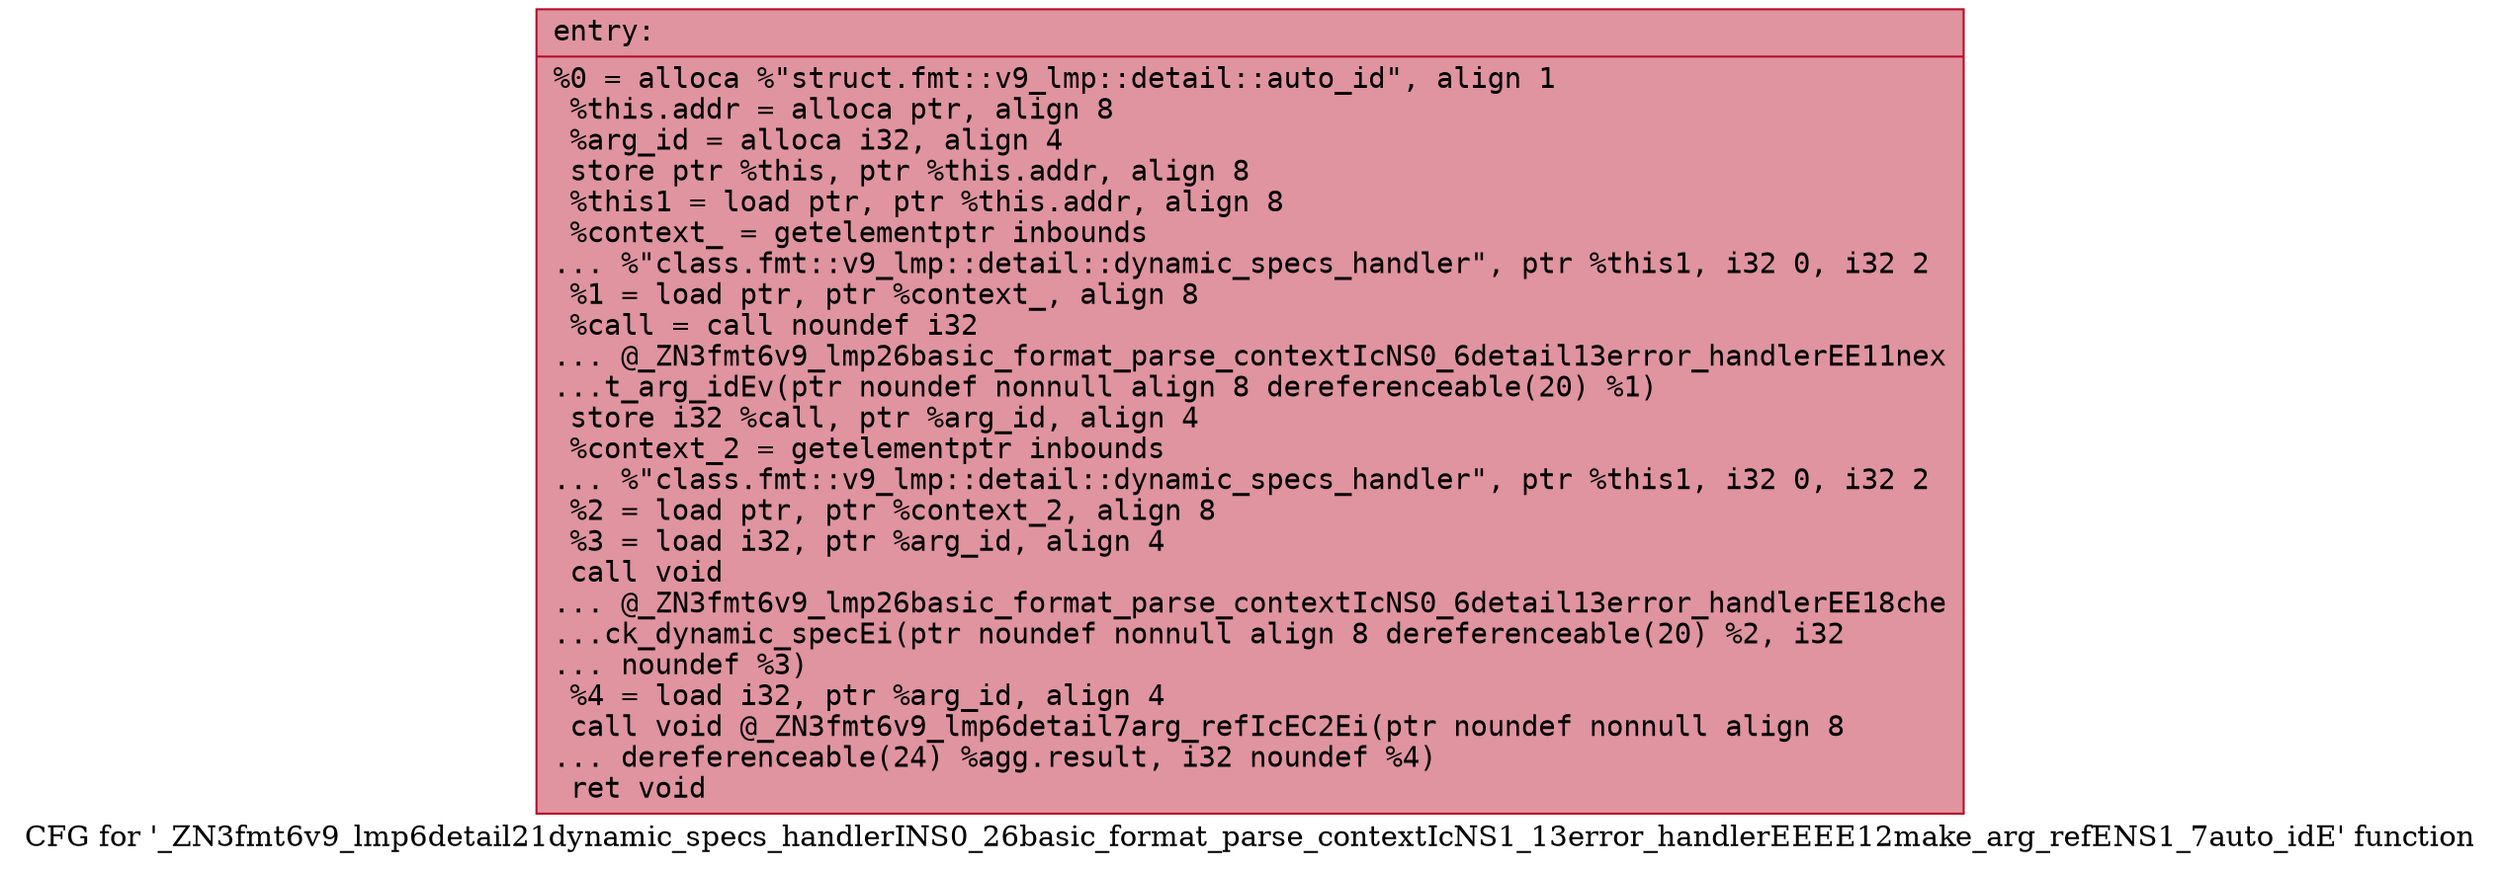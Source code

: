 digraph "CFG for '_ZN3fmt6v9_lmp6detail21dynamic_specs_handlerINS0_26basic_format_parse_contextIcNS1_13error_handlerEEEE12make_arg_refENS1_7auto_idE' function" {
	label="CFG for '_ZN3fmt6v9_lmp6detail21dynamic_specs_handlerINS0_26basic_format_parse_contextIcNS1_13error_handlerEEEE12make_arg_refENS1_7auto_idE' function";

	Node0x556bfeadcff0 [shape=record,color="#b70d28ff", style=filled, fillcolor="#b70d2870" fontname="Courier",label="{entry:\l|  %0 = alloca %\"struct.fmt::v9_lmp::detail::auto_id\", align 1\l  %this.addr = alloca ptr, align 8\l  %arg_id = alloca i32, align 4\l  store ptr %this, ptr %this.addr, align 8\l  %this1 = load ptr, ptr %this.addr, align 8\l  %context_ = getelementptr inbounds\l... %\"class.fmt::v9_lmp::detail::dynamic_specs_handler\", ptr %this1, i32 0, i32 2\l  %1 = load ptr, ptr %context_, align 8\l  %call = call noundef i32\l... @_ZN3fmt6v9_lmp26basic_format_parse_contextIcNS0_6detail13error_handlerEE11nex\l...t_arg_idEv(ptr noundef nonnull align 8 dereferenceable(20) %1)\l  store i32 %call, ptr %arg_id, align 4\l  %context_2 = getelementptr inbounds\l... %\"class.fmt::v9_lmp::detail::dynamic_specs_handler\", ptr %this1, i32 0, i32 2\l  %2 = load ptr, ptr %context_2, align 8\l  %3 = load i32, ptr %arg_id, align 4\l  call void\l... @_ZN3fmt6v9_lmp26basic_format_parse_contextIcNS0_6detail13error_handlerEE18che\l...ck_dynamic_specEi(ptr noundef nonnull align 8 dereferenceable(20) %2, i32\l... noundef %3)\l  %4 = load i32, ptr %arg_id, align 4\l  call void @_ZN3fmt6v9_lmp6detail7arg_refIcEC2Ei(ptr noundef nonnull align 8\l... dereferenceable(24) %agg.result, i32 noundef %4)\l  ret void\l}"];
}
